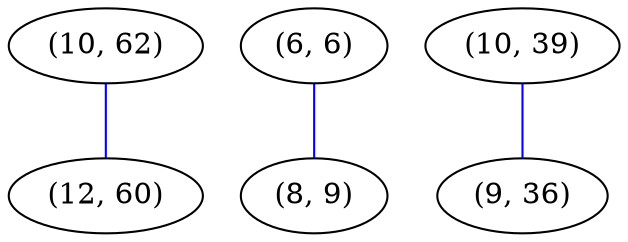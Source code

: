 graph "" {
"(10, 62)";
"(6, 6)";
"(10, 39)";
"(8, 9)";
"(9, 36)";
"(12, 60)";
"(10, 62)" -- "(12, 60)"  [color=blue, key=0, weight=3];
"(6, 6)" -- "(8, 9)"  [color=blue, key=0, weight=3];
"(10, 39)" -- "(9, 36)"  [color=blue, key=0, weight=3];
}
